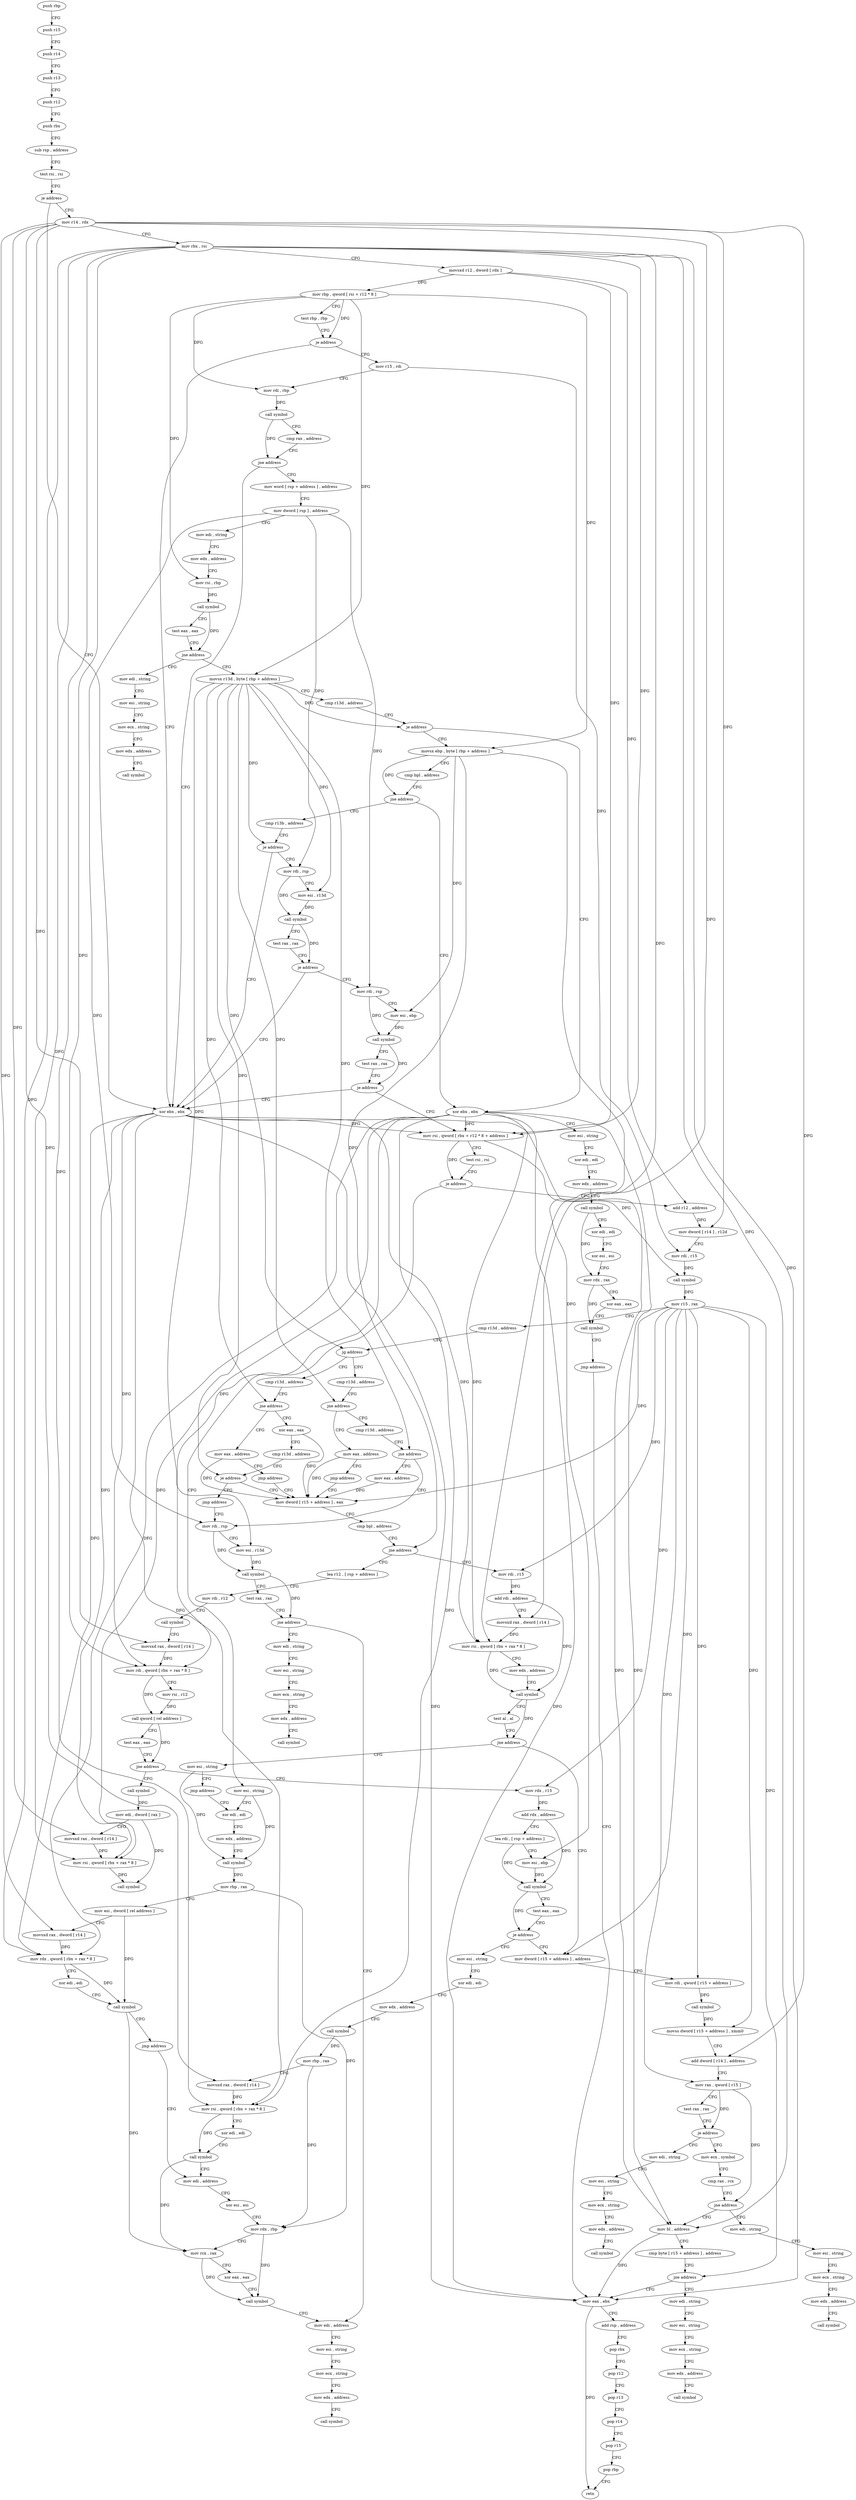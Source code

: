 digraph "func" {
"4238992" [label = "push rbp" ]
"4238993" [label = "push r15" ]
"4238995" [label = "push r14" ]
"4238997" [label = "push r13" ]
"4238999" [label = "push r12" ]
"4239001" [label = "push rbx" ]
"4239002" [label = "sub rsp , address" ]
"4239009" [label = "test rsi , rsi" ]
"4239012" [label = "je address" ]
"4239245" [label = "xor ebx , ebx" ]
"4239018" [label = "mov r14 , rdx" ]
"4239247" [label = "mov eax , ebx" ]
"4239021" [label = "mov rbx , rsi" ]
"4239024" [label = "movsxd r12 , dword [ rdx ]" ]
"4239027" [label = "mov rbp , qword [ rsi + r12 * 8 ]" ]
"4239031" [label = "test rbp , rbp" ]
"4239034" [label = "je address" ]
"4239040" [label = "mov r15 , rdi" ]
"4239043" [label = "mov rdi , rbp" ]
"4239046" [label = "call symbol" ]
"4239051" [label = "cmp rax , address" ]
"4239055" [label = "jne address" ]
"4239061" [label = "mov word [ rsp + address ] , address" ]
"4239068" [label = "mov dword [ rsp ] , address" ]
"4239075" [label = "mov edi , string" ]
"4239080" [label = "mov edx , address" ]
"4239085" [label = "mov rsi , rbp" ]
"4239088" [label = "call symbol" ]
"4239093" [label = "test eax , eax" ]
"4239095" [label = "jne address" ]
"4239507" [label = "mov edi , string" ]
"4239101" [label = "movsx r13d , byte [ rbp + address ]" ]
"4239512" [label = "mov esi , string" ]
"4239517" [label = "mov ecx , string" ]
"4239522" [label = "mov edx , address" ]
"4239527" [label = "call symbol" ]
"4239106" [label = "cmp r13d , address" ]
"4239110" [label = "je address" ]
"4239122" [label = "xor ebx , ebx" ]
"4239112" [label = "movsx ebp , byte [ rbp + address ]" ]
"4239124" [label = "mov esi , string" ]
"4239129" [label = "xor edi , edi" ]
"4239131" [label = "mov edx , address" ]
"4239136" [label = "call symbol" ]
"4239141" [label = "xor edi , edi" ]
"4239143" [label = "xor esi , esi" ]
"4239145" [label = "mov rdx , rax" ]
"4239148" [label = "xor eax , eax" ]
"4239150" [label = "call symbol" ]
"4239155" [label = "jmp address" ]
"4239116" [label = "cmp bpl , address" ]
"4239120" [label = "jne address" ]
"4239157" [label = "cmp r13b , address" ]
"4239249" [label = "add rsp , address" ]
"4239256" [label = "pop rbx" ]
"4239257" [label = "pop r12" ]
"4239259" [label = "pop r13" ]
"4239261" [label = "pop r14" ]
"4239263" [label = "pop r15" ]
"4239265" [label = "pop rbp" ]
"4239266" [label = "retn" ]
"4239161" [label = "je address" ]
"4239163" [label = "mov rdi , rsp" ]
"4239166" [label = "mov esi , r13d" ]
"4239169" [label = "call symbol" ]
"4239174" [label = "test rax , rax" ]
"4239177" [label = "je address" ]
"4239179" [label = "mov rdi , rsp" ]
"4239182" [label = "mov esi , ebp" ]
"4239184" [label = "call symbol" ]
"4239189" [label = "test rax , rax" ]
"4239192" [label = "je address" ]
"4239194" [label = "mov rsi , qword [ rbx + r12 * 8 + address ]" ]
"4239199" [label = "test rsi , rsi" ]
"4239202" [label = "je address" ]
"4239532" [label = "mov esi , string" ]
"4239208" [label = "add r12 , address" ]
"4239537" [label = "xor edi , edi" ]
"4239212" [label = "mov dword [ r14 ] , r12d" ]
"4239215" [label = "mov rdi , r15" ]
"4239218" [label = "call symbol" ]
"4239223" [label = "mov r15 , rax" ]
"4239226" [label = "cmp r13d , address" ]
"4239230" [label = "jg address" ]
"4239267" [label = "cmp r13d , address" ]
"4239232" [label = "cmp r13d , address" ]
"4239721" [label = "mov edi , address" ]
"4239726" [label = "xor esi , esi" ]
"4239728" [label = "mov rdx , rbp" ]
"4239731" [label = "mov rcx , rax" ]
"4239734" [label = "xor eax , eax" ]
"4239736" [label = "call symbol" ]
"4239741" [label = "mov edi , address" ]
"4239271" [label = "jne address" ]
"4239293" [label = "cmp r13d , address" ]
"4239273" [label = "mov eax , address" ]
"4239236" [label = "jne address" ]
"4239280" [label = "xor eax , eax" ]
"4239238" [label = "mov eax , address" ]
"4239297" [label = "jne address" ]
"4239627" [label = "mov rdi , rsp" ]
"4239303" [label = "mov eax , address" ]
"4239278" [label = "jmp address" ]
"4239308" [label = "mov dword [ r15 + address ] , eax" ]
"4239282" [label = "cmp r13d , address" ]
"4239286" [label = "je address" ]
"4239288" [label = "jmp address" ]
"4239243" [label = "jmp address" ]
"4239630" [label = "mov esi , r13d" ]
"4239633" [label = "call symbol" ]
"4239638" [label = "test rax , rax" ]
"4239641" [label = "jne address" ]
"4239643" [label = "mov edi , string" ]
"4239312" [label = "cmp bpl , address" ]
"4239316" [label = "jne address" ]
"4239356" [label = "lea r12 , [ rsp + address ]" ]
"4239318" [label = "mov rdi , r15" ]
"4239746" [label = "mov esi , string" ]
"4239751" [label = "mov ecx , string" ]
"4239756" [label = "mov edx , address" ]
"4239761" [label = "call symbol" ]
"4239648" [label = "mov esi , string" ]
"4239653" [label = "mov ecx , string" ]
"4239658" [label = "mov edx , address" ]
"4239663" [label = "call symbol" ]
"4239361" [label = "mov rdi , r12" ]
"4239364" [label = "call symbol" ]
"4239369" [label = "movsxd rax , dword [ r14 ]" ]
"4239372" [label = "mov rdi , qword [ rbx + rax * 8 ]" ]
"4239376" [label = "mov rsi , r12" ]
"4239379" [label = "call qword [ rel address ]" ]
"4239385" [label = "test eax , eax" ]
"4239387" [label = "jne address" ]
"4239668" [label = "call symbol" ]
"4239393" [label = "mov rdx , r15" ]
"4239321" [label = "add rdi , address" ]
"4239325" [label = "movsxd rax , dword [ r14 ]" ]
"4239328" [label = "mov rsi , qword [ rbx + rax * 8 ]" ]
"4239332" [label = "mov edx , address" ]
"4239337" [label = "call symbol" ]
"4239342" [label = "test al , al" ]
"4239344" [label = "jne address" ]
"4239420" [label = "mov dword [ r15 + address ] , address" ]
"4239346" [label = "mov esi , string" ]
"4239673" [label = "mov edi , dword [ rax ]" ]
"4239675" [label = "movsxd rax , dword [ r14 ]" ]
"4239678" [label = "mov rsi , qword [ rbx + rax * 8 ]" ]
"4239682" [label = "call symbol" ]
"4239396" [label = "add rdx , address" ]
"4239400" [label = "lea rdi , [ rsp + address ]" ]
"4239405" [label = "mov esi , ebp" ]
"4239407" [label = "call symbol" ]
"4239412" [label = "test eax , eax" ]
"4239414" [label = "je address" ]
"4239687" [label = "mov esi , string" ]
"4239428" [label = "mov rdi , qword [ r15 + address ]" ]
"4239432" [label = "call symbol" ]
"4239437" [label = "movss dword [ r15 + address ] , xmm0" ]
"4239443" [label = "add dword [ r14 ] , address" ]
"4239447" [label = "mov rax , qword [ r15 ]" ]
"4239450" [label = "test rax , rax" ]
"4239453" [label = "je address" ]
"4239577" [label = "mov edi , string" ]
"4239455" [label = "mov ecx , symbol" ]
"4239351" [label = "jmp address" ]
"4239692" [label = "xor edi , edi" ]
"4239694" [label = "mov edx , address" ]
"4239699" [label = "call symbol" ]
"4239704" [label = "mov rbp , rax" ]
"4239707" [label = "movsxd rax , dword [ r14 ]" ]
"4239710" [label = "mov rsi , qword [ rbx + rax * 8 ]" ]
"4239714" [label = "xor edi , edi" ]
"4239716" [label = "call symbol" ]
"4239582" [label = "mov esi , string" ]
"4239587" [label = "mov ecx , string" ]
"4239592" [label = "mov edx , address" ]
"4239597" [label = "call symbol" ]
"4239460" [label = "cmp rax , rcx" ]
"4239463" [label = "jne address" ]
"4239602" [label = "mov edi , string" ]
"4239469" [label = "mov bl , address" ]
"4239539" [label = "mov edx , address" ]
"4239544" [label = "call symbol" ]
"4239549" [label = "mov rbp , rax" ]
"4239552" [label = "mov esi , dword [ rel address ]" ]
"4239558" [label = "movsxd rax , dword [ r14 ]" ]
"4239561" [label = "mov rdx , qword [ rbx + rax * 8 ]" ]
"4239565" [label = "xor edi , edi" ]
"4239567" [label = "call symbol" ]
"4239572" [label = "jmp address" ]
"4239607" [label = "mov esi , string" ]
"4239612" [label = "mov ecx , string" ]
"4239617" [label = "mov edx , address" ]
"4239622" [label = "call symbol" ]
"4239471" [label = "cmp byte [ r15 + address ] , address" ]
"4239476" [label = "jne address" ]
"4239482" [label = "mov edi , string" ]
"4239487" [label = "mov esi , string" ]
"4239492" [label = "mov ecx , string" ]
"4239497" [label = "mov edx , address" ]
"4239502" [label = "call symbol" ]
"4238992" -> "4238993" [ label = "CFG" ]
"4238993" -> "4238995" [ label = "CFG" ]
"4238995" -> "4238997" [ label = "CFG" ]
"4238997" -> "4238999" [ label = "CFG" ]
"4238999" -> "4239001" [ label = "CFG" ]
"4239001" -> "4239002" [ label = "CFG" ]
"4239002" -> "4239009" [ label = "CFG" ]
"4239009" -> "4239012" [ label = "CFG" ]
"4239012" -> "4239245" [ label = "CFG" ]
"4239012" -> "4239018" [ label = "CFG" ]
"4239245" -> "4239247" [ label = "DFG" ]
"4239245" -> "4239194" [ label = "DFG" ]
"4239245" -> "4239561" [ label = "DFG" ]
"4239245" -> "4239372" [ label = "DFG" ]
"4239245" -> "4239328" [ label = "DFG" ]
"4239245" -> "4239678" [ label = "DFG" ]
"4239245" -> "4239710" [ label = "DFG" ]
"4239245" -> "4239469" [ label = "DFG" ]
"4239018" -> "4239021" [ label = "CFG" ]
"4239018" -> "4239212" [ label = "DFG" ]
"4239018" -> "4239558" [ label = "DFG" ]
"4239018" -> "4239369" [ label = "DFG" ]
"4239018" -> "4239325" [ label = "DFG" ]
"4239018" -> "4239675" [ label = "DFG" ]
"4239018" -> "4239443" [ label = "DFG" ]
"4239018" -> "4239707" [ label = "DFG" ]
"4239247" -> "4239249" [ label = "CFG" ]
"4239247" -> "4239266" [ label = "DFG" ]
"4239021" -> "4239024" [ label = "CFG" ]
"4239021" -> "4239247" [ label = "DFG" ]
"4239021" -> "4239194" [ label = "DFG" ]
"4239021" -> "4239561" [ label = "DFG" ]
"4239021" -> "4239372" [ label = "DFG" ]
"4239021" -> "4239328" [ label = "DFG" ]
"4239021" -> "4239678" [ label = "DFG" ]
"4239021" -> "4239710" [ label = "DFG" ]
"4239021" -> "4239469" [ label = "DFG" ]
"4239024" -> "4239027" [ label = "DFG" ]
"4239024" -> "4239194" [ label = "DFG" ]
"4239024" -> "4239208" [ label = "DFG" ]
"4239027" -> "4239031" [ label = "CFG" ]
"4239027" -> "4239034" [ label = "DFG" ]
"4239027" -> "4239043" [ label = "DFG" ]
"4239027" -> "4239085" [ label = "DFG" ]
"4239027" -> "4239101" [ label = "DFG" ]
"4239027" -> "4239112" [ label = "DFG" ]
"4239031" -> "4239034" [ label = "CFG" ]
"4239034" -> "4239245" [ label = "CFG" ]
"4239034" -> "4239040" [ label = "CFG" ]
"4239040" -> "4239043" [ label = "CFG" ]
"4239040" -> "4239215" [ label = "DFG" ]
"4239043" -> "4239046" [ label = "DFG" ]
"4239046" -> "4239051" [ label = "CFG" ]
"4239046" -> "4239055" [ label = "DFG" ]
"4239051" -> "4239055" [ label = "CFG" ]
"4239055" -> "4239245" [ label = "CFG" ]
"4239055" -> "4239061" [ label = "CFG" ]
"4239061" -> "4239068" [ label = "CFG" ]
"4239068" -> "4239075" [ label = "CFG" ]
"4239068" -> "4239163" [ label = "DFG" ]
"4239068" -> "4239179" [ label = "DFG" ]
"4239068" -> "4239627" [ label = "DFG" ]
"4239075" -> "4239080" [ label = "CFG" ]
"4239080" -> "4239085" [ label = "CFG" ]
"4239085" -> "4239088" [ label = "DFG" ]
"4239088" -> "4239093" [ label = "CFG" ]
"4239088" -> "4239095" [ label = "DFG" ]
"4239093" -> "4239095" [ label = "CFG" ]
"4239095" -> "4239507" [ label = "CFG" ]
"4239095" -> "4239101" [ label = "CFG" ]
"4239507" -> "4239512" [ label = "CFG" ]
"4239101" -> "4239106" [ label = "CFG" ]
"4239101" -> "4239110" [ label = "DFG" ]
"4239101" -> "4239161" [ label = "DFG" ]
"4239101" -> "4239166" [ label = "DFG" ]
"4239101" -> "4239230" [ label = "DFG" ]
"4239101" -> "4239271" [ label = "DFG" ]
"4239101" -> "4239236" [ label = "DFG" ]
"4239101" -> "4239297" [ label = "DFG" ]
"4239101" -> "4239286" [ label = "DFG" ]
"4239101" -> "4239630" [ label = "DFG" ]
"4239512" -> "4239517" [ label = "CFG" ]
"4239517" -> "4239522" [ label = "CFG" ]
"4239522" -> "4239527" [ label = "CFG" ]
"4239106" -> "4239110" [ label = "CFG" ]
"4239110" -> "4239122" [ label = "CFG" ]
"4239110" -> "4239112" [ label = "CFG" ]
"4239122" -> "4239124" [ label = "CFG" ]
"4239122" -> "4239247" [ label = "DFG" ]
"4239122" -> "4239194" [ label = "DFG" ]
"4239122" -> "4239561" [ label = "DFG" ]
"4239122" -> "4239372" [ label = "DFG" ]
"4239122" -> "4239328" [ label = "DFG" ]
"4239122" -> "4239678" [ label = "DFG" ]
"4239122" -> "4239710" [ label = "DFG" ]
"4239122" -> "4239469" [ label = "DFG" ]
"4239112" -> "4239116" [ label = "CFG" ]
"4239112" -> "4239120" [ label = "DFG" ]
"4239112" -> "4239182" [ label = "DFG" ]
"4239112" -> "4239316" [ label = "DFG" ]
"4239112" -> "4239405" [ label = "DFG" ]
"4239124" -> "4239129" [ label = "CFG" ]
"4239129" -> "4239131" [ label = "CFG" ]
"4239131" -> "4239136" [ label = "CFG" ]
"4239136" -> "4239141" [ label = "CFG" ]
"4239136" -> "4239145" [ label = "DFG" ]
"4239141" -> "4239143" [ label = "CFG" ]
"4239143" -> "4239145" [ label = "CFG" ]
"4239145" -> "4239148" [ label = "CFG" ]
"4239145" -> "4239150" [ label = "DFG" ]
"4239148" -> "4239150" [ label = "CFG" ]
"4239150" -> "4239155" [ label = "CFG" ]
"4239155" -> "4239247" [ label = "CFG" ]
"4239116" -> "4239120" [ label = "CFG" ]
"4239120" -> "4239157" [ label = "CFG" ]
"4239120" -> "4239122" [ label = "CFG" ]
"4239157" -> "4239161" [ label = "CFG" ]
"4239249" -> "4239256" [ label = "CFG" ]
"4239256" -> "4239257" [ label = "CFG" ]
"4239257" -> "4239259" [ label = "CFG" ]
"4239259" -> "4239261" [ label = "CFG" ]
"4239261" -> "4239263" [ label = "CFG" ]
"4239263" -> "4239265" [ label = "CFG" ]
"4239265" -> "4239266" [ label = "CFG" ]
"4239161" -> "4239245" [ label = "CFG" ]
"4239161" -> "4239163" [ label = "CFG" ]
"4239163" -> "4239166" [ label = "CFG" ]
"4239163" -> "4239169" [ label = "DFG" ]
"4239166" -> "4239169" [ label = "DFG" ]
"4239169" -> "4239174" [ label = "CFG" ]
"4239169" -> "4239177" [ label = "DFG" ]
"4239174" -> "4239177" [ label = "CFG" ]
"4239177" -> "4239245" [ label = "CFG" ]
"4239177" -> "4239179" [ label = "CFG" ]
"4239179" -> "4239182" [ label = "CFG" ]
"4239179" -> "4239184" [ label = "DFG" ]
"4239182" -> "4239184" [ label = "DFG" ]
"4239184" -> "4239189" [ label = "CFG" ]
"4239184" -> "4239192" [ label = "DFG" ]
"4239189" -> "4239192" [ label = "CFG" ]
"4239192" -> "4239245" [ label = "CFG" ]
"4239192" -> "4239194" [ label = "CFG" ]
"4239194" -> "4239199" [ label = "CFG" ]
"4239194" -> "4239202" [ label = "DFG" ]
"4239194" -> "4239218" [ label = "DFG" ]
"4239199" -> "4239202" [ label = "CFG" ]
"4239202" -> "4239532" [ label = "CFG" ]
"4239202" -> "4239208" [ label = "CFG" ]
"4239532" -> "4239537" [ label = "CFG" ]
"4239532" -> "4239544" [ label = "DFG" ]
"4239208" -> "4239212" [ label = "DFG" ]
"4239537" -> "4239539" [ label = "CFG" ]
"4239212" -> "4239215" [ label = "CFG" ]
"4239215" -> "4239218" [ label = "DFG" ]
"4239218" -> "4239223" [ label = "DFG" ]
"4239223" -> "4239226" [ label = "CFG" ]
"4239223" -> "4239308" [ label = "DFG" ]
"4239223" -> "4239318" [ label = "DFG" ]
"4239223" -> "4239393" [ label = "DFG" ]
"4239223" -> "4239420" [ label = "DFG" ]
"4239223" -> "4239428" [ label = "DFG" ]
"4239223" -> "4239437" [ label = "DFG" ]
"4239223" -> "4239447" [ label = "DFG" ]
"4239223" -> "4239476" [ label = "DFG" ]
"4239226" -> "4239230" [ label = "CFG" ]
"4239230" -> "4239267" [ label = "CFG" ]
"4239230" -> "4239232" [ label = "CFG" ]
"4239267" -> "4239271" [ label = "CFG" ]
"4239232" -> "4239236" [ label = "CFG" ]
"4239721" -> "4239726" [ label = "CFG" ]
"4239726" -> "4239728" [ label = "CFG" ]
"4239728" -> "4239731" [ label = "CFG" ]
"4239728" -> "4239736" [ label = "DFG" ]
"4239731" -> "4239734" [ label = "CFG" ]
"4239731" -> "4239736" [ label = "DFG" ]
"4239734" -> "4239736" [ label = "CFG" ]
"4239736" -> "4239741" [ label = "CFG" ]
"4239741" -> "4239746" [ label = "CFG" ]
"4239271" -> "4239293" [ label = "CFG" ]
"4239271" -> "4239273" [ label = "CFG" ]
"4239293" -> "4239297" [ label = "CFG" ]
"4239273" -> "4239278" [ label = "CFG" ]
"4239273" -> "4239308" [ label = "DFG" ]
"4239236" -> "4239280" [ label = "CFG" ]
"4239236" -> "4239238" [ label = "CFG" ]
"4239280" -> "4239282" [ label = "CFG" ]
"4239280" -> "4239308" [ label = "DFG" ]
"4239238" -> "4239243" [ label = "CFG" ]
"4239238" -> "4239308" [ label = "DFG" ]
"4239297" -> "4239627" [ label = "CFG" ]
"4239297" -> "4239303" [ label = "CFG" ]
"4239627" -> "4239630" [ label = "CFG" ]
"4239627" -> "4239633" [ label = "DFG" ]
"4239303" -> "4239308" [ label = "DFG" ]
"4239278" -> "4239308" [ label = "CFG" ]
"4239308" -> "4239312" [ label = "CFG" ]
"4239282" -> "4239286" [ label = "CFG" ]
"4239286" -> "4239308" [ label = "CFG" ]
"4239286" -> "4239288" [ label = "CFG" ]
"4239288" -> "4239627" [ label = "CFG" ]
"4239243" -> "4239308" [ label = "CFG" ]
"4239630" -> "4239633" [ label = "DFG" ]
"4239633" -> "4239638" [ label = "CFG" ]
"4239633" -> "4239641" [ label = "DFG" ]
"4239638" -> "4239641" [ label = "CFG" ]
"4239641" -> "4239741" [ label = "CFG" ]
"4239641" -> "4239643" [ label = "CFG" ]
"4239643" -> "4239648" [ label = "CFG" ]
"4239312" -> "4239316" [ label = "CFG" ]
"4239316" -> "4239356" [ label = "CFG" ]
"4239316" -> "4239318" [ label = "CFG" ]
"4239356" -> "4239361" [ label = "CFG" ]
"4239318" -> "4239321" [ label = "DFG" ]
"4239746" -> "4239751" [ label = "CFG" ]
"4239751" -> "4239756" [ label = "CFG" ]
"4239756" -> "4239761" [ label = "CFG" ]
"4239648" -> "4239653" [ label = "CFG" ]
"4239653" -> "4239658" [ label = "CFG" ]
"4239658" -> "4239663" [ label = "CFG" ]
"4239361" -> "4239364" [ label = "CFG" ]
"4239364" -> "4239369" [ label = "CFG" ]
"4239369" -> "4239372" [ label = "DFG" ]
"4239372" -> "4239376" [ label = "CFG" ]
"4239372" -> "4239379" [ label = "DFG" ]
"4239376" -> "4239379" [ label = "DFG" ]
"4239379" -> "4239385" [ label = "CFG" ]
"4239379" -> "4239387" [ label = "DFG" ]
"4239385" -> "4239387" [ label = "CFG" ]
"4239387" -> "4239668" [ label = "CFG" ]
"4239387" -> "4239393" [ label = "CFG" ]
"4239668" -> "4239673" [ label = "DFG" ]
"4239393" -> "4239396" [ label = "DFG" ]
"4239321" -> "4239325" [ label = "CFG" ]
"4239321" -> "4239337" [ label = "DFG" ]
"4239325" -> "4239328" [ label = "DFG" ]
"4239328" -> "4239332" [ label = "CFG" ]
"4239328" -> "4239337" [ label = "DFG" ]
"4239332" -> "4239337" [ label = "CFG" ]
"4239337" -> "4239342" [ label = "CFG" ]
"4239337" -> "4239344" [ label = "DFG" ]
"4239342" -> "4239344" [ label = "CFG" ]
"4239344" -> "4239420" [ label = "CFG" ]
"4239344" -> "4239346" [ label = "CFG" ]
"4239420" -> "4239428" [ label = "CFG" ]
"4239346" -> "4239351" [ label = "CFG" ]
"4239346" -> "4239544" [ label = "DFG" ]
"4239673" -> "4239675" [ label = "CFG" ]
"4239673" -> "4239682" [ label = "DFG" ]
"4239675" -> "4239678" [ label = "DFG" ]
"4239678" -> "4239682" [ label = "DFG" ]
"4239396" -> "4239400" [ label = "CFG" ]
"4239396" -> "4239407" [ label = "DFG" ]
"4239400" -> "4239405" [ label = "CFG" ]
"4239400" -> "4239407" [ label = "DFG" ]
"4239405" -> "4239407" [ label = "DFG" ]
"4239407" -> "4239412" [ label = "CFG" ]
"4239407" -> "4239414" [ label = "DFG" ]
"4239412" -> "4239414" [ label = "CFG" ]
"4239414" -> "4239687" [ label = "CFG" ]
"4239414" -> "4239420" [ label = "CFG" ]
"4239687" -> "4239692" [ label = "CFG" ]
"4239428" -> "4239432" [ label = "DFG" ]
"4239432" -> "4239437" [ label = "DFG" ]
"4239437" -> "4239443" [ label = "CFG" ]
"4239443" -> "4239447" [ label = "CFG" ]
"4239447" -> "4239450" [ label = "CFG" ]
"4239447" -> "4239453" [ label = "DFG" ]
"4239447" -> "4239463" [ label = "DFG" ]
"4239450" -> "4239453" [ label = "CFG" ]
"4239453" -> "4239577" [ label = "CFG" ]
"4239453" -> "4239455" [ label = "CFG" ]
"4239577" -> "4239582" [ label = "CFG" ]
"4239455" -> "4239460" [ label = "CFG" ]
"4239351" -> "4239537" [ label = "CFG" ]
"4239692" -> "4239694" [ label = "CFG" ]
"4239694" -> "4239699" [ label = "CFG" ]
"4239699" -> "4239704" [ label = "DFG" ]
"4239704" -> "4239707" [ label = "CFG" ]
"4239704" -> "4239728" [ label = "DFG" ]
"4239707" -> "4239710" [ label = "DFG" ]
"4239710" -> "4239714" [ label = "CFG" ]
"4239710" -> "4239716" [ label = "DFG" ]
"4239714" -> "4239716" [ label = "CFG" ]
"4239716" -> "4239721" [ label = "CFG" ]
"4239716" -> "4239731" [ label = "DFG" ]
"4239582" -> "4239587" [ label = "CFG" ]
"4239587" -> "4239592" [ label = "CFG" ]
"4239592" -> "4239597" [ label = "CFG" ]
"4239460" -> "4239463" [ label = "CFG" ]
"4239463" -> "4239602" [ label = "CFG" ]
"4239463" -> "4239469" [ label = "CFG" ]
"4239602" -> "4239607" [ label = "CFG" ]
"4239469" -> "4239471" [ label = "CFG" ]
"4239469" -> "4239247" [ label = "DFG" ]
"4239539" -> "4239544" [ label = "CFG" ]
"4239544" -> "4239549" [ label = "DFG" ]
"4239549" -> "4239552" [ label = "CFG" ]
"4239549" -> "4239728" [ label = "DFG" ]
"4239552" -> "4239558" [ label = "CFG" ]
"4239552" -> "4239567" [ label = "DFG" ]
"4239558" -> "4239561" [ label = "DFG" ]
"4239561" -> "4239565" [ label = "CFG" ]
"4239561" -> "4239567" [ label = "DFG" ]
"4239565" -> "4239567" [ label = "CFG" ]
"4239567" -> "4239572" [ label = "CFG" ]
"4239567" -> "4239731" [ label = "DFG" ]
"4239572" -> "4239721" [ label = "CFG" ]
"4239607" -> "4239612" [ label = "CFG" ]
"4239612" -> "4239617" [ label = "CFG" ]
"4239617" -> "4239622" [ label = "CFG" ]
"4239471" -> "4239476" [ label = "CFG" ]
"4239476" -> "4239247" [ label = "CFG" ]
"4239476" -> "4239482" [ label = "CFG" ]
"4239482" -> "4239487" [ label = "CFG" ]
"4239487" -> "4239492" [ label = "CFG" ]
"4239492" -> "4239497" [ label = "CFG" ]
"4239497" -> "4239502" [ label = "CFG" ]
}
